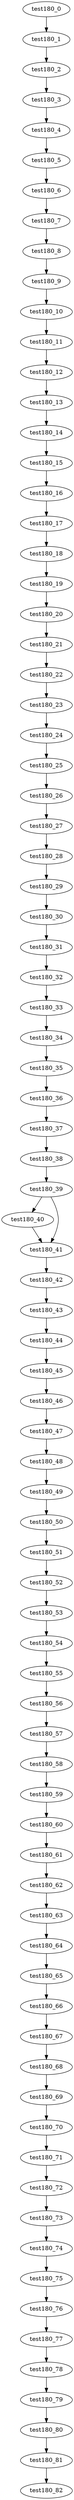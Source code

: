 digraph G {
test180_0->test180_1;
test180_1->test180_2;
test180_2->test180_3;
test180_3->test180_4;
test180_4->test180_5;
test180_5->test180_6;
test180_6->test180_7;
test180_7->test180_8;
test180_8->test180_9;
test180_9->test180_10;
test180_10->test180_11;
test180_11->test180_12;
test180_12->test180_13;
test180_13->test180_14;
test180_14->test180_15;
test180_15->test180_16;
test180_16->test180_17;
test180_17->test180_18;
test180_18->test180_19;
test180_19->test180_20;
test180_20->test180_21;
test180_21->test180_22;
test180_22->test180_23;
test180_23->test180_24;
test180_24->test180_25;
test180_25->test180_26;
test180_26->test180_27;
test180_27->test180_28;
test180_28->test180_29;
test180_29->test180_30;
test180_30->test180_31;
test180_31->test180_32;
test180_32->test180_33;
test180_33->test180_34;
test180_34->test180_35;
test180_35->test180_36;
test180_36->test180_37;
test180_37->test180_38;
test180_38->test180_39;
test180_39->test180_40;
test180_39->test180_41;
test180_40->test180_41;
test180_41->test180_42;
test180_42->test180_43;
test180_43->test180_44;
test180_44->test180_45;
test180_45->test180_46;
test180_46->test180_47;
test180_47->test180_48;
test180_48->test180_49;
test180_49->test180_50;
test180_50->test180_51;
test180_51->test180_52;
test180_52->test180_53;
test180_53->test180_54;
test180_54->test180_55;
test180_55->test180_56;
test180_56->test180_57;
test180_57->test180_58;
test180_58->test180_59;
test180_59->test180_60;
test180_60->test180_61;
test180_61->test180_62;
test180_62->test180_63;
test180_63->test180_64;
test180_64->test180_65;
test180_65->test180_66;
test180_66->test180_67;
test180_67->test180_68;
test180_68->test180_69;
test180_69->test180_70;
test180_70->test180_71;
test180_71->test180_72;
test180_72->test180_73;
test180_73->test180_74;
test180_74->test180_75;
test180_75->test180_76;
test180_76->test180_77;
test180_77->test180_78;
test180_78->test180_79;
test180_79->test180_80;
test180_80->test180_81;
test180_81->test180_82;

}
